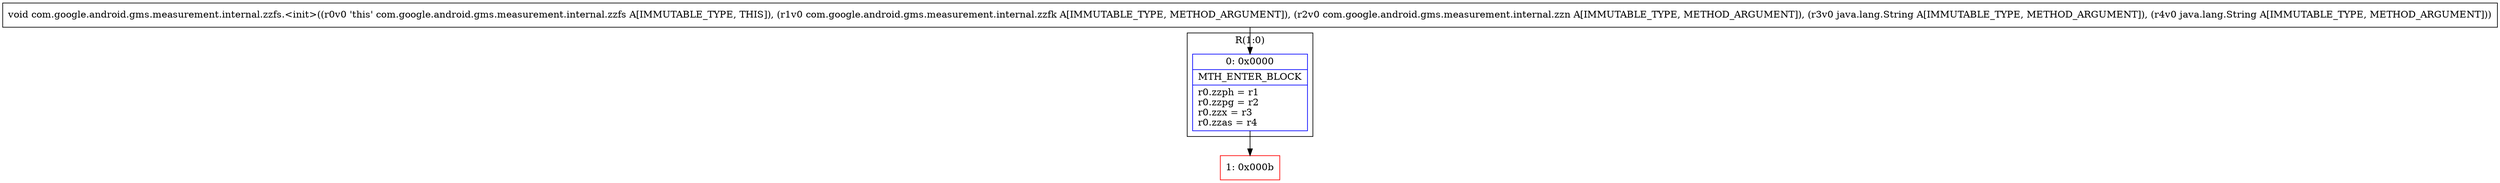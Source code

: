 digraph "CFG forcom.google.android.gms.measurement.internal.zzfs.\<init\>(Lcom\/google\/android\/gms\/measurement\/internal\/zzfk;Lcom\/google\/android\/gms\/measurement\/internal\/zzn;Ljava\/lang\/String;Ljava\/lang\/String;)V" {
subgraph cluster_Region_1286875705 {
label = "R(1:0)";
node [shape=record,color=blue];
Node_0 [shape=record,label="{0\:\ 0x0000|MTH_ENTER_BLOCK\l|r0.zzph = r1\lr0.zzpg = r2\lr0.zzx = r3\lr0.zzas = r4\l}"];
}
Node_1 [shape=record,color=red,label="{1\:\ 0x000b}"];
MethodNode[shape=record,label="{void com.google.android.gms.measurement.internal.zzfs.\<init\>((r0v0 'this' com.google.android.gms.measurement.internal.zzfs A[IMMUTABLE_TYPE, THIS]), (r1v0 com.google.android.gms.measurement.internal.zzfk A[IMMUTABLE_TYPE, METHOD_ARGUMENT]), (r2v0 com.google.android.gms.measurement.internal.zzn A[IMMUTABLE_TYPE, METHOD_ARGUMENT]), (r3v0 java.lang.String A[IMMUTABLE_TYPE, METHOD_ARGUMENT]), (r4v0 java.lang.String A[IMMUTABLE_TYPE, METHOD_ARGUMENT])) }"];
MethodNode -> Node_0;
Node_0 -> Node_1;
}

